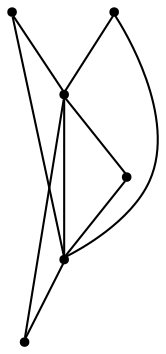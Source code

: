 graph {
  node [shape=point,comment="{\"directed\":false,\"doi\":\"10.1007/978-3-031-22203-0_1\",\"figure\":\"5\"}"]

  v0 [pos="1207.3746207442296,1833.3377634553901"]
  v1 [pos="953.390446350754,1880.5905005871168"]
  v2 [pos="799.8221602214892,1868.7773480980045"]
  v3 [pos="906.1401823424792,1561.6384355877226"]
  v4 [pos="1095.150538181667,1874.684448940577"]
  v5 [pos="675.7815691749606,1868.7773480980043"]

  v0 -- v3 [id="-1",pos="1207.3746207442296,1833.3377634553901 1207.6215027759417,1807.4839199170808 1207.1838872853448,1783.9596730984556 1191.4939539257286,1765.0819021915227 1189.789529977754,1762.8523924146484 1189.789529977754,1762.8523924146484 1189.789529977754,1762.8523924146484 1187.9476278707166,1760.6228826377742 1187.9476278707166,1760.6228826377742 1187.9476278707166,1760.6228826377742 1171.199074533266,1740.6615783728485 1149.378963353901,1722.859074430919 1128.7506262990305,1707.0692464189883 1124.812468414164,1703.9187332878203 1124.812468414164,1703.9187332878203 1124.812468414164,1703.9187332878203 1116.677856491742,1697.880323971993 1116.677856491742,1697.880323971993 1116.677856491742,1697.880323971993 1049.4963116634008,1649.2815637110418 976.8639676699953,1606.4086159356425 906.1401823424792,1561.6384355877226"]
  v0 -- v5 [id="-10",pos="1207.3746207442296,1833.3377634553901 1171.0573995386349,1861.8461365455048 1133.897218473828,1898.664142219098 1096.8579825794823,1917.079249469179 1094.3617556543334,1918.2586729858485 1094.3617556543334,1918.2586729858485 1094.3617556543334,1918.2586729858485 1091.736444241258,1919.4421661113743 1091.736444241258,1919.4421661113743 1091.736444241258,1919.4421661113743 1051.009080120434,1936.1737270477106 999.8342661486797,1945.7960628379028 956.1523297879404,1950.5466953012615 952.7350882208551,1950.80931224777 952.7350882208551,1950.80931224777 952.7350882208551,1950.80931224777 949.5846000660125,1951.0718020190022 949.5846000660125,1951.0718020190022 949.5846000660125,1951.0718020190022 946.3049002464077,1951.3342917902341 946.3049002464077,1951.3342917902341 946.3049002464077,1951.3342917902341 943.0210671796526,1951.596908736743 943.0210671796526,1951.596908736743 943.0210671796526,1951.596908736743 892.0129184506847,1954.2430447202821 837.7667839041219,1953.188761675944 787.2212409139062,1945.69177911096 780.9202010158033,1944.6416928507551 780.9202010158033,1944.6416928507551 780.9202010158033,1944.6416928507551 724.9029382711008,1933.7525641287593 708.5170296797811,1917.2377098640218 675.7815691749606,1868.7773480980043"]
  v1 -- v3 [id="-12",pos="953.390446350754,1880.5905005871168 949.4220680703767,1822.0402749197192 946.6424275675482,1763.5482955290774 940.2664169249794,1706.0190329835066 939.8705154363922,1701.8184335921337 939.8705154363922,1701.8184335921337 939.8705154363922,1701.8184335921337 939.3454658714606,1697.6136374166279 939.3454658714606,1697.6136374166279 939.3454658714606,1697.6136374166279 933.6820270376146,1650.710886646544 920.1799167773125,1607.3795991737027 906.1401823424792,1561.6384355877226"]
  v2 -- v5 [id="-13",pos="799.8221602214892,1868.7773480980045 836.2123650334966,1828.1912343554786 861.1288506242431,1813.6849864118838 916.2501525635821,1814.1724492477035 919.529852383187,1814.3016593288914 919.529852383187,1814.3016593288914 919.529852383187,1814.3016593288914 922.546995626117,1814.4308694100794 922.546995626117,1814.4308694100794 922.546995626117,1814.4308694100794 925.6974837809596,1814.6975559654443 925.6974837809596,1814.6975559654443 925.6974837809596,1814.6975559654443 941.8625497976145,1816.0894893695793 961.1823008046799,1818.498189111408 974.7886324815888,1827.9536709384915 976.4972532651316,1829.2663741452052 976.4972532651316,1829.2663741452052 976.4972532651316,1829.2663741452052 978.2016772131061,1830.5790773519188 978.2016772131061,1830.5790773519188 978.2016772131061,1830.5790773519188 989.0325652227547,1840.6722160166755 995.0085411295859,1857.9747939456627 990.1452353556325,1872.3185118855588 989.4909741259388,1874.1563218100132 989.4909741259388,1874.1563218100132 989.4909741259388,1874.1563218100132 988.7033679843325,1876.1274114245118 988.7033679843325,1876.1274114245118 988.7033679843325,1876.1274114245118 987.6490084304836,1878.0944314301541 987.6490084304836,1878.0944314301541 987.6490084304836,1878.0944314301541 986.5988457122028,1880.0613242605195 986.5988457122028,1880.0613242605195 986.5988457122028,1880.0613242605195 985.2903232528153,1882.161623956206 985.2903232528153,1882.161623956206 985.2903232528153,1882.161623956206 965.7330695056481,1913.4412735021913 887.7247699148089,1928.6602116967476 853.3734800249714,1930.2062815363151 850.0937802053666,1930.3353644422264 850.0937802053666,1930.3353644422264 850.0937802053666,1930.3353644422264 846.6807354738494,1930.3353644422264 846.6807354738494,1930.3353644422264 846.6807354738494,1930.3353644422264 785.4959599649267,1932.2106910733248 731.3665101648395,1897.0513053592315 675.7815691749606,1868.7773480980043"]
  v5 -- v4 [id="-40",pos="675.7815691749606,1868.7773480980043 706.1916648329865,1849.2651951167747 739.3010729251839,1831.0666673630155 773.5690619878371,1818.8981553568171 777.1154516312669,1817.5854521501037 777.1154516312669,1817.5854521501037 777.1154516312669,1817.5854521501037 780.7910529394588,1816.4019590245778 780.7910529394588,1816.4019590245778 780.7910529394588,1816.4019590245778 815.0173280001022,1805.0878105276513 850.7980219313708,1796.8074282578273 886.5829126982076,1792.3859254107228 890.2584504179819,1791.99002877417 890.2584504179819,1791.99002877417 890.2584504179819,1791.99002877417 893.9340517261737,1791.59832892175 893.9340517261737,1791.59832892175 893.9340517261737,1791.59832892175 897.6096530343657,1791.335839150518 897.6096530343657,1791.335839150518 897.6096530343657,1791.335839150518 993.845763323562,1784.4639230708078 1022.8212247928011,1818.6731822922293 1095.150538181667,1874.684448940577"]
  v5 -- v1 [id="-41",pos="675.7815691749606,1868.7773480980043 722.1525484404133,1883.5660205374634 765.9053222984681,1897.105482027131 813.0795345591763,1900.4060619848756 817.1468405203873,1900.8019586214286 817.1468405203873,1900.8019586214286 817.1468405203873,1900.8019586214286 821.2141464815983,1901.0644483926606 821.2141464815983,1901.0644483926606 821.2141464815983,1901.0644483926606 871.4846695652706,1905.1109113486007 905.9568410371518,1895.9177921174723 953.390446350754,1880.5905005871168"]
  v5 -- v3 [id="-42",pos="675.7815691749606,1868.7773480980043 698.4362306452971,1800.0994874720288 716.6516416022031,1729.4391232504656 751.6489262274335,1666.5091082267409 754.0117446522522,1662.7044054719208 754.0117446522522,1662.7044054719208 754.0117446522522,1662.7044054719208 756.5038383302508,1659.1579957042 756.5038383302508,1659.1579957042 756.5038383302508,1659.1579957042 786.6794675951201,1610.9800584340467 855.4529484605282,1584.7345150433173 906.1401823424792,1561.6384355877226"]
  v2 -- v3 [id="-43",pos="799.8221602214892,1868.7773480980045 807.2369035642575,1808.7758935536826 814.1630176083308,1761.7272727411553 836.4415376908798,1706.2774531458824 838.1460252272722,1701.8184335921337 838.1460252272722,1701.8184335921337 838.1460252272722,1701.8184335921337 839.9879909227274,1697.226134348341 839.9879909227274,1697.226134348341 839.9879909227274,1697.226134348341 858.2867027068176,1649.252313397387 879.194192915382,1606.5794123323308 906.1401823424792,1561.6384355877226"]
  v3 -- v4 [id="-45",pos="906.1401823424792,1561.6384355877226 1040.2448327725328,1688.570585012076 1054.0845975308107,1692.8879313075142 1095.150538181667,1874.684448940577"]
}